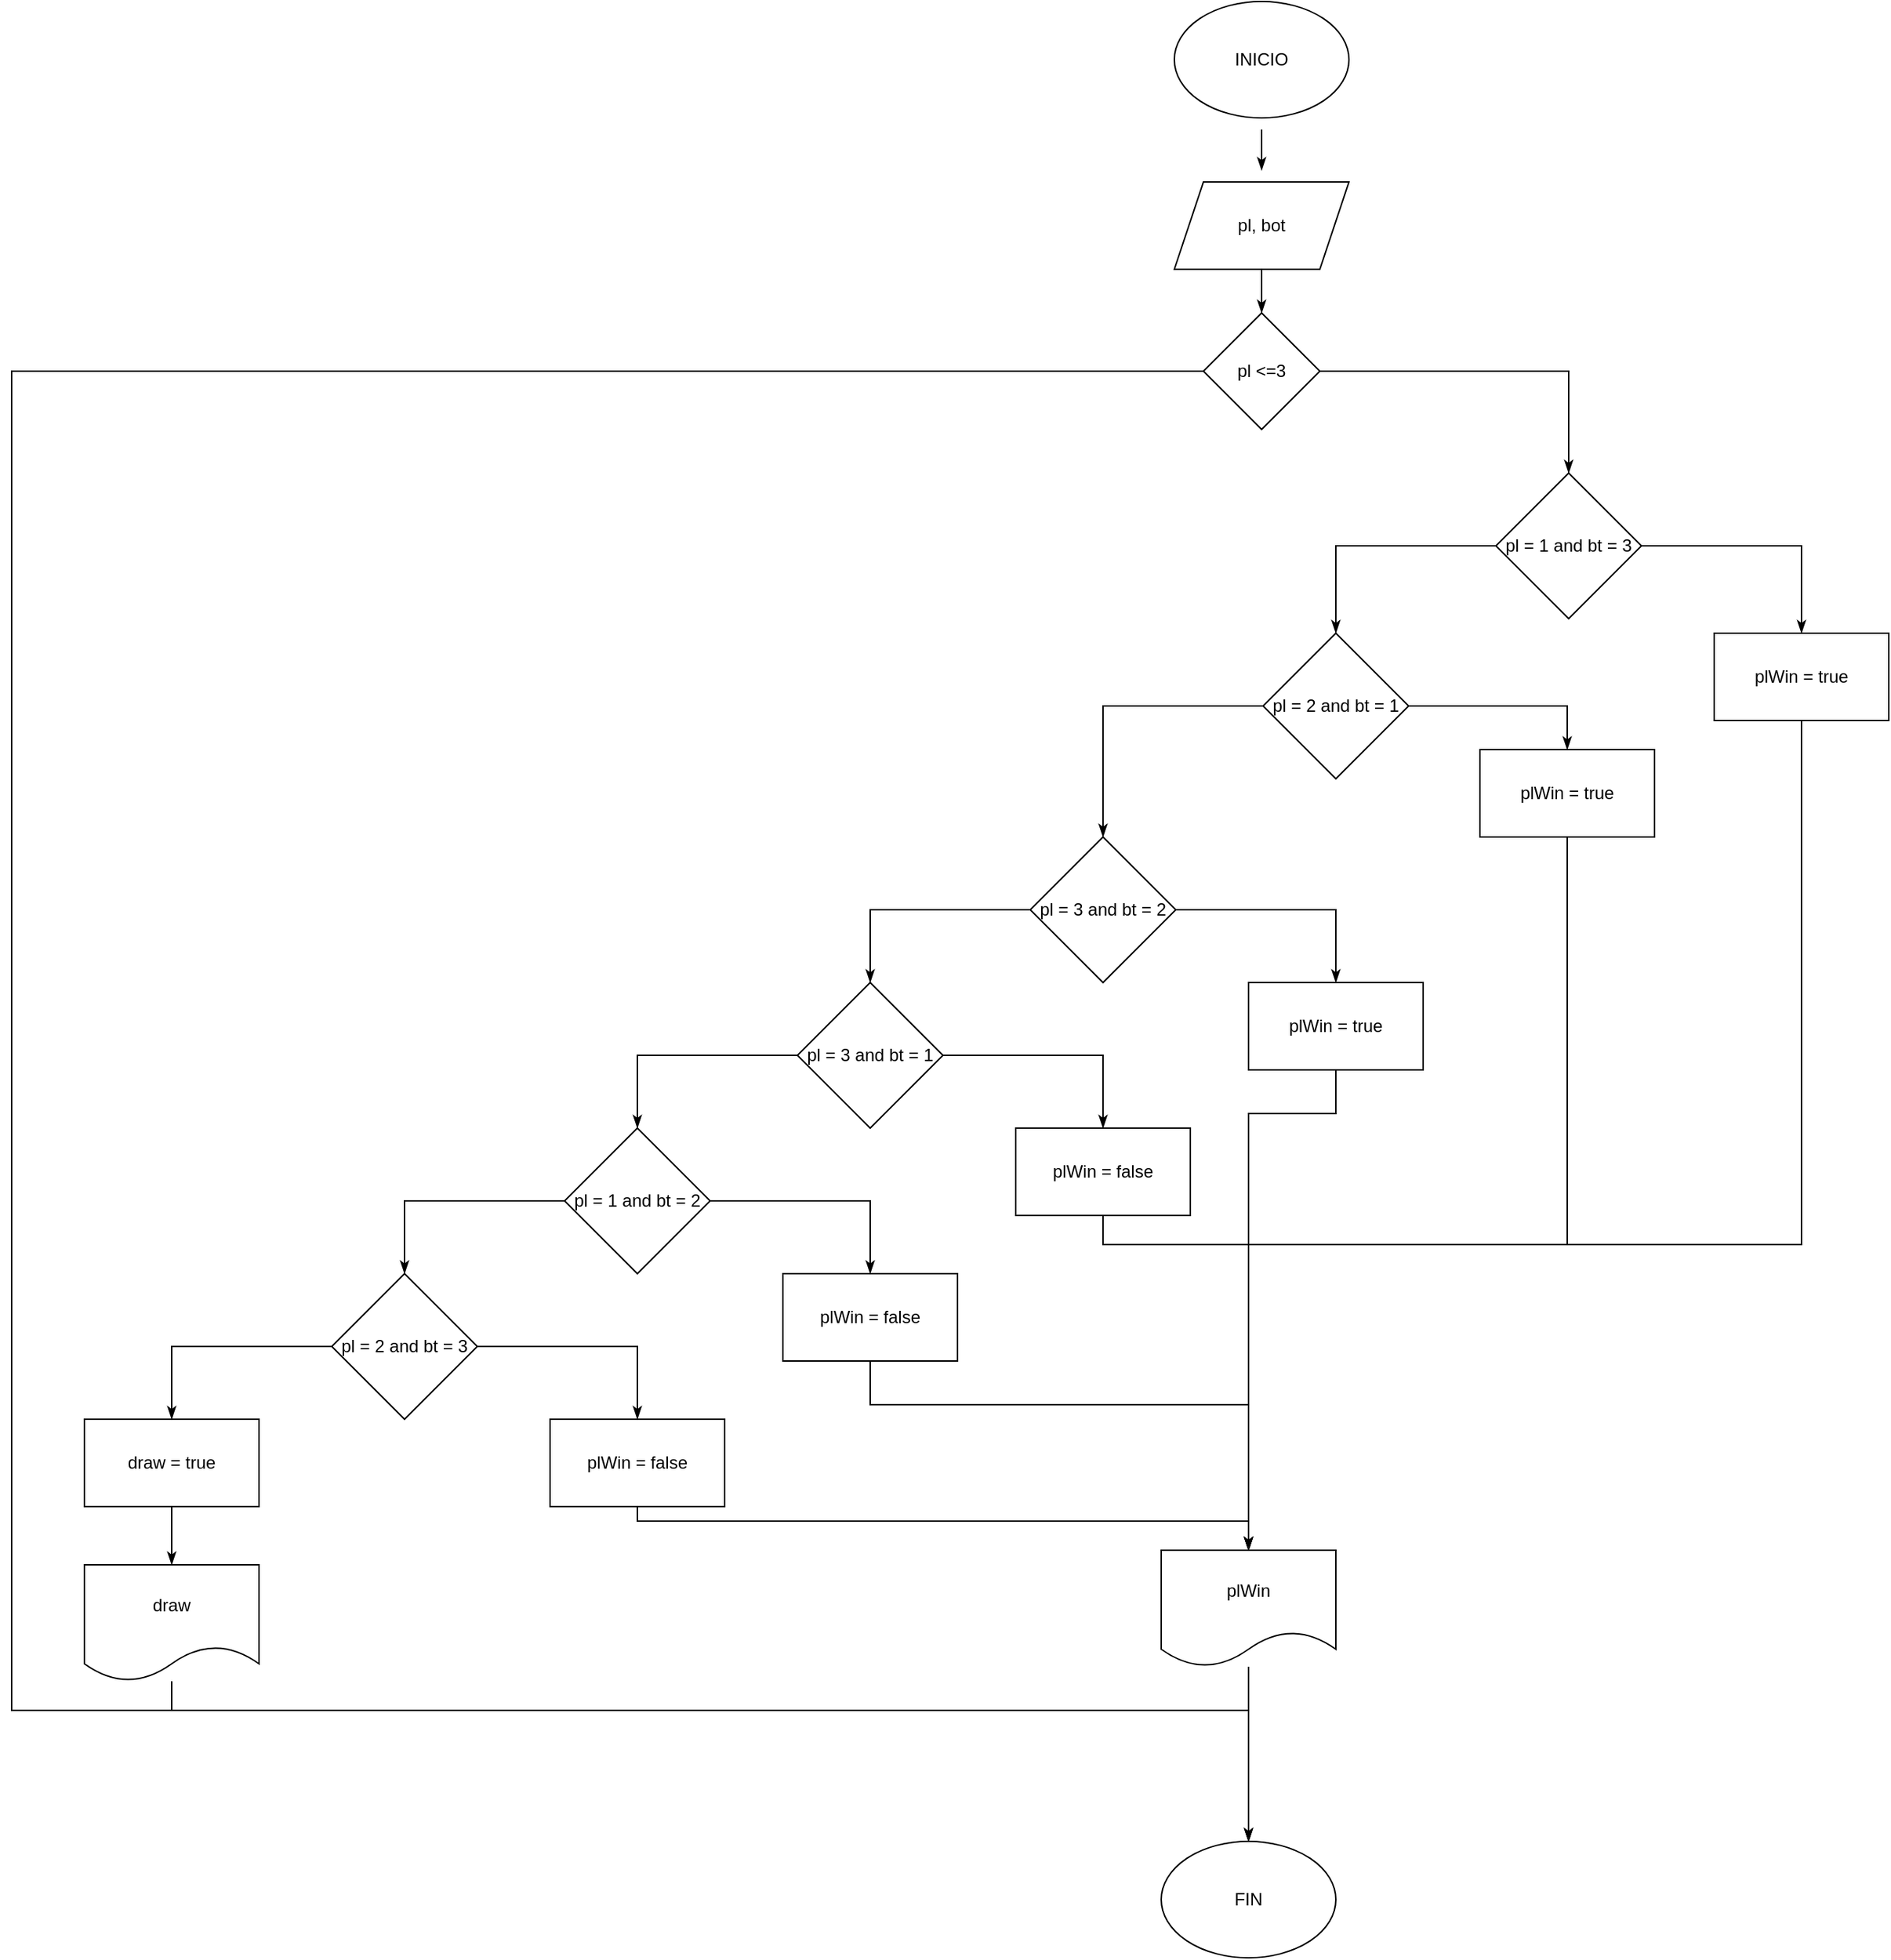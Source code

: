 <mxfile version="20.2.8" type="device"><diagram id="fSqXjFVB6kwRnDXb_oev" name="Página-1"><mxGraphModel dx="2146" dy="2094" grid="1" gridSize="10" guides="1" tooltips="1" connect="1" arrows="1" fold="1" page="0" pageScale="1" pageWidth="827" pageHeight="1169" math="0" shadow="0"><root><mxCell id="0"/><mxCell id="1" parent="0"/><mxCell id="JaduBaSx8LTN4E8An4Na-3" style="edgeStyle=none;curved=1;rounded=0;orthogonalLoop=1;jettySize=auto;html=1;endArrow=classicThin;sourcePerimeterSpacing=8;targetPerimeterSpacing=8;endFill=1;" parent="1" source="JaduBaSx8LTN4E8An4Na-1" target="JaduBaSx8LTN4E8An4Na-2" edge="1"><mxGeometry relative="1" as="geometry"/></mxCell><mxCell id="JaduBaSx8LTN4E8An4Na-1" value="INICIO" style="ellipse;whiteSpace=wrap;html=1;hachureGap=4;" parent="1" vertex="1"><mxGeometry x="119" y="-84" width="120" height="80" as="geometry"/></mxCell><mxCell id="lams3pOT1km6GKlkzL0V-2" style="edgeStyle=orthogonalEdgeStyle;rounded=0;orthogonalLoop=1;jettySize=auto;html=1;endArrow=classicThin;endFill=1;" edge="1" parent="1" source="JaduBaSx8LTN4E8An4Na-2" target="lams3pOT1km6GKlkzL0V-1"><mxGeometry relative="1" as="geometry"/></mxCell><mxCell id="JaduBaSx8LTN4E8An4Na-2" value="pl, bot" style="shape=parallelogram;perimeter=parallelogramPerimeter;whiteSpace=wrap;html=1;fixedSize=1;hachureGap=4;" parent="1" vertex="1"><mxGeometry x="119" y="40" width="120" height="60" as="geometry"/></mxCell><mxCell id="lams3pOT1km6GKlkzL0V-32" style="edgeStyle=orthogonalEdgeStyle;rounded=0;orthogonalLoop=1;jettySize=auto;html=1;endArrow=classicThin;endFill=1;entryX=0.5;entryY=0;entryDx=0;entryDy=0;" edge="1" parent="1" source="lams3pOT1km6GKlkzL0V-1" target="lams3pOT1km6GKlkzL0V-31"><mxGeometry relative="1" as="geometry"><mxPoint x="170" y="1140" as="targetPoint"/><Array as="points"><mxPoint x="-680" y="170"/><mxPoint x="-680" y="1090"/><mxPoint x="170" y="1090"/></Array></mxGeometry></mxCell><mxCell id="lams3pOT1km6GKlkzL0V-33" style="edgeStyle=orthogonalEdgeStyle;rounded=0;orthogonalLoop=1;jettySize=auto;html=1;endArrow=classicThin;endFill=1;" edge="1" parent="1" source="lams3pOT1km6GKlkzL0V-1" target="lams3pOT1km6GKlkzL0V-5"><mxGeometry relative="1" as="geometry"/></mxCell><mxCell id="lams3pOT1km6GKlkzL0V-1" value="pl &amp;lt;=3" style="rhombus;whiteSpace=wrap;html=1;" vertex="1" parent="1"><mxGeometry x="139" y="130" width="80" height="80" as="geometry"/></mxCell><mxCell id="lams3pOT1km6GKlkzL0V-8" value="" style="edgeStyle=orthogonalEdgeStyle;rounded=0;orthogonalLoop=1;jettySize=auto;html=1;endArrow=classicThin;endFill=1;" edge="1" parent="1" source="lams3pOT1km6GKlkzL0V-5" target="lams3pOT1km6GKlkzL0V-7"><mxGeometry relative="1" as="geometry"/></mxCell><mxCell id="lams3pOT1km6GKlkzL0V-10" value="" style="edgeStyle=orthogonalEdgeStyle;rounded=0;orthogonalLoop=1;jettySize=auto;html=1;endArrow=classicThin;endFill=1;" edge="1" parent="1" source="lams3pOT1km6GKlkzL0V-5" target="lams3pOT1km6GKlkzL0V-9"><mxGeometry relative="1" as="geometry"/></mxCell><mxCell id="lams3pOT1km6GKlkzL0V-5" value="pl = 1 and bt = 3" style="rhombus;whiteSpace=wrap;html=1;" vertex="1" parent="1"><mxGeometry x="340" y="240" width="100" height="100" as="geometry"/></mxCell><mxCell id="lams3pOT1km6GKlkzL0V-47" style="edgeStyle=orthogonalEdgeStyle;rounded=0;orthogonalLoop=1;jettySize=auto;html=1;entryX=0.5;entryY=0;entryDx=0;entryDy=0;endArrow=classicThin;endFill=1;" edge="1" parent="1" source="lams3pOT1km6GKlkzL0V-7" target="lams3pOT1km6GKlkzL0V-40"><mxGeometry relative="1" as="geometry"><Array as="points"><mxPoint x="550" y="770"/><mxPoint x="170" y="770"/></Array></mxGeometry></mxCell><mxCell id="lams3pOT1km6GKlkzL0V-7" value="plWin = true" style="whiteSpace=wrap;html=1;" vertex="1" parent="1"><mxGeometry x="490" y="350" width="120" height="60" as="geometry"/></mxCell><mxCell id="lams3pOT1km6GKlkzL0V-13" style="edgeStyle=orthogonalEdgeStyle;rounded=0;orthogonalLoop=1;jettySize=auto;html=1;entryX=0.5;entryY=0;entryDx=0;entryDy=0;endArrow=classicThin;endFill=1;" edge="1" parent="1" source="lams3pOT1km6GKlkzL0V-9" target="lams3pOT1km6GKlkzL0V-12"><mxGeometry relative="1" as="geometry"/></mxCell><mxCell id="lams3pOT1km6GKlkzL0V-15" value="" style="edgeStyle=orthogonalEdgeStyle;rounded=0;orthogonalLoop=1;jettySize=auto;html=1;endArrow=classicThin;endFill=1;" edge="1" parent="1" source="lams3pOT1km6GKlkzL0V-9" target="lams3pOT1km6GKlkzL0V-14"><mxGeometry relative="1" as="geometry"><Array as="points"><mxPoint x="70" y="400"/></Array></mxGeometry></mxCell><mxCell id="lams3pOT1km6GKlkzL0V-9" value="pl = 2 and bt = 1" style="rhombus;whiteSpace=wrap;html=1;" vertex="1" parent="1"><mxGeometry x="180" y="350" width="100" height="100" as="geometry"/></mxCell><mxCell id="lams3pOT1km6GKlkzL0V-46" style="edgeStyle=orthogonalEdgeStyle;rounded=0;orthogonalLoop=1;jettySize=auto;html=1;endArrow=classicThin;endFill=1;" edge="1" parent="1" source="lams3pOT1km6GKlkzL0V-12" target="lams3pOT1km6GKlkzL0V-40"><mxGeometry relative="1" as="geometry"><Array as="points"><mxPoint x="389" y="770"/><mxPoint x="170" y="770"/></Array></mxGeometry></mxCell><mxCell id="lams3pOT1km6GKlkzL0V-12" value="plWin = true" style="whiteSpace=wrap;html=1;" vertex="1" parent="1"><mxGeometry x="329" y="430" width="120" height="60" as="geometry"/></mxCell><mxCell id="lams3pOT1km6GKlkzL0V-19" value="" style="edgeStyle=orthogonalEdgeStyle;rounded=0;orthogonalLoop=1;jettySize=auto;html=1;endArrow=classicThin;endFill=1;" edge="1" parent="1" source="lams3pOT1km6GKlkzL0V-14" target="lams3pOT1km6GKlkzL0V-18"><mxGeometry relative="1" as="geometry"><Array as="points"><mxPoint x="-90" y="540"/></Array></mxGeometry></mxCell><mxCell id="lams3pOT1km6GKlkzL0V-14" value="pl = 3 and bt = 2" style="rhombus;whiteSpace=wrap;html=1;" vertex="1" parent="1"><mxGeometry x="20" y="490" width="100" height="100" as="geometry"/></mxCell><mxCell id="lams3pOT1km6GKlkzL0V-16" style="edgeStyle=orthogonalEdgeStyle;rounded=0;orthogonalLoop=1;jettySize=auto;html=1;entryX=0.5;entryY=0;entryDx=0;entryDy=0;endArrow=classicThin;endFill=1;" edge="1" parent="1" target="lams3pOT1km6GKlkzL0V-17" source="lams3pOT1km6GKlkzL0V-14"><mxGeometry relative="1" as="geometry"><mxPoint x="120" y="600" as="sourcePoint"/></mxGeometry></mxCell><mxCell id="lams3pOT1km6GKlkzL0V-45" style="edgeStyle=orthogonalEdgeStyle;rounded=0;orthogonalLoop=1;jettySize=auto;html=1;endArrow=classicThin;endFill=1;exitX=0.5;exitY=1;exitDx=0;exitDy=0;" edge="1" parent="1" source="lams3pOT1km6GKlkzL0V-17" target="lams3pOT1km6GKlkzL0V-40"><mxGeometry relative="1" as="geometry"><Array as="points"><mxPoint x="230" y="680"/><mxPoint x="170" y="680"/></Array></mxGeometry></mxCell><mxCell id="lams3pOT1km6GKlkzL0V-17" value="plWin = true" style="whiteSpace=wrap;html=1;" vertex="1" parent="1"><mxGeometry x="170" y="590" width="120" height="60" as="geometry"/></mxCell><mxCell id="lams3pOT1km6GKlkzL0V-26" style="edgeStyle=orthogonalEdgeStyle;rounded=0;orthogonalLoop=1;jettySize=auto;html=1;entryX=0.5;entryY=0;entryDx=0;entryDy=0;endArrow=classicThin;endFill=1;" edge="1" parent="1" source="lams3pOT1km6GKlkzL0V-18" target="lams3pOT1km6GKlkzL0V-23"><mxGeometry relative="1" as="geometry"/></mxCell><mxCell id="lams3pOT1km6GKlkzL0V-18" value="pl = 3 and bt = 1" style="rhombus;whiteSpace=wrap;html=1;" vertex="1" parent="1"><mxGeometry x="-140" y="590" width="100" height="100" as="geometry"/></mxCell><mxCell id="lams3pOT1km6GKlkzL0V-21" style="edgeStyle=orthogonalEdgeStyle;rounded=0;orthogonalLoop=1;jettySize=auto;html=1;entryX=0.5;entryY=0;entryDx=0;entryDy=0;endArrow=classicThin;endFill=1;" edge="1" parent="1" target="lams3pOT1km6GKlkzL0V-22" source="lams3pOT1km6GKlkzL0V-18"><mxGeometry relative="1" as="geometry"><mxPoint x="-40" y="640" as="sourcePoint"/></mxGeometry></mxCell><mxCell id="lams3pOT1km6GKlkzL0V-44" style="edgeStyle=orthogonalEdgeStyle;rounded=0;orthogonalLoop=1;jettySize=auto;html=1;entryX=0.5;entryY=0;entryDx=0;entryDy=0;endArrow=classicThin;endFill=1;" edge="1" parent="1" source="lams3pOT1km6GKlkzL0V-22" target="lams3pOT1km6GKlkzL0V-40"><mxGeometry relative="1" as="geometry"><Array as="points"><mxPoint x="70" y="770"/><mxPoint x="170" y="770"/></Array></mxGeometry></mxCell><mxCell id="lams3pOT1km6GKlkzL0V-22" value="plWin = false" style="whiteSpace=wrap;html=1;" vertex="1" parent="1"><mxGeometry x="10" y="690" width="120" height="60" as="geometry"/></mxCell><mxCell id="lams3pOT1km6GKlkzL0V-30" style="edgeStyle=orthogonalEdgeStyle;rounded=0;orthogonalLoop=1;jettySize=auto;html=1;entryX=0.5;entryY=0;entryDx=0;entryDy=0;endArrow=classicThin;endFill=1;" edge="1" parent="1" source="lams3pOT1km6GKlkzL0V-23" target="lams3pOT1km6GKlkzL0V-27"><mxGeometry relative="1" as="geometry"/></mxCell><mxCell id="lams3pOT1km6GKlkzL0V-23" value="pl = 1 and bt = 2" style="rhombus;whiteSpace=wrap;html=1;" vertex="1" parent="1"><mxGeometry x="-300" y="690" width="100" height="100" as="geometry"/></mxCell><mxCell id="lams3pOT1km6GKlkzL0V-24" style="edgeStyle=orthogonalEdgeStyle;rounded=0;orthogonalLoop=1;jettySize=auto;html=1;entryX=0.5;entryY=0;entryDx=0;entryDy=0;endArrow=classicThin;endFill=1;" edge="1" parent="1" source="lams3pOT1km6GKlkzL0V-23" target="lams3pOT1km6GKlkzL0V-25"><mxGeometry relative="1" as="geometry"><mxPoint x="-200" y="740" as="sourcePoint"/></mxGeometry></mxCell><mxCell id="lams3pOT1km6GKlkzL0V-43" style="edgeStyle=orthogonalEdgeStyle;rounded=0;orthogonalLoop=1;jettySize=auto;html=1;endArrow=classicThin;endFill=1;" edge="1" parent="1" source="lams3pOT1km6GKlkzL0V-25" target="lams3pOT1km6GKlkzL0V-40"><mxGeometry relative="1" as="geometry"><Array as="points"><mxPoint x="-90" y="880"/><mxPoint x="170" y="880"/></Array></mxGeometry></mxCell><mxCell id="lams3pOT1km6GKlkzL0V-25" value="plWin = false" style="whiteSpace=wrap;html=1;" vertex="1" parent="1"><mxGeometry x="-150" y="790" width="120" height="60" as="geometry"/></mxCell><mxCell id="lams3pOT1km6GKlkzL0V-35" value="" style="edgeStyle=orthogonalEdgeStyle;rounded=0;orthogonalLoop=1;jettySize=auto;html=1;endArrow=classicThin;endFill=1;" edge="1" parent="1" source="lams3pOT1km6GKlkzL0V-27" target="lams3pOT1km6GKlkzL0V-34"><mxGeometry relative="1" as="geometry"><Array as="points"><mxPoint x="-570" y="840"/></Array></mxGeometry></mxCell><mxCell id="lams3pOT1km6GKlkzL0V-27" value="pl = 2 and bt = 3" style="rhombus;whiteSpace=wrap;html=1;" vertex="1" parent="1"><mxGeometry x="-460" y="790" width="100" height="100" as="geometry"/></mxCell><mxCell id="lams3pOT1km6GKlkzL0V-28" style="edgeStyle=orthogonalEdgeStyle;rounded=0;orthogonalLoop=1;jettySize=auto;html=1;entryX=0.5;entryY=0;entryDx=0;entryDy=0;endArrow=classicThin;endFill=1;" edge="1" parent="1" source="lams3pOT1km6GKlkzL0V-27" target="lams3pOT1km6GKlkzL0V-29"><mxGeometry relative="1" as="geometry"><mxPoint x="-360" y="840" as="sourcePoint"/></mxGeometry></mxCell><mxCell id="lams3pOT1km6GKlkzL0V-42" style="edgeStyle=orthogonalEdgeStyle;rounded=0;orthogonalLoop=1;jettySize=auto;html=1;entryX=0.5;entryY=0;entryDx=0;entryDy=0;endArrow=classicThin;endFill=1;" edge="1" parent="1" source="lams3pOT1km6GKlkzL0V-29" target="lams3pOT1km6GKlkzL0V-40"><mxGeometry relative="1" as="geometry"><Array as="points"><mxPoint x="-250" y="960"/><mxPoint x="170" y="960"/></Array></mxGeometry></mxCell><mxCell id="lams3pOT1km6GKlkzL0V-29" value="plWin = false" style="whiteSpace=wrap;html=1;" vertex="1" parent="1"><mxGeometry x="-310" y="890" width="120" height="60" as="geometry"/></mxCell><mxCell id="lams3pOT1km6GKlkzL0V-31" value="FIN" style="ellipse;whiteSpace=wrap;html=1;" vertex="1" parent="1"><mxGeometry x="110" y="1180" width="120" height="80" as="geometry"/></mxCell><mxCell id="lams3pOT1km6GKlkzL0V-38" style="edgeStyle=orthogonalEdgeStyle;rounded=0;orthogonalLoop=1;jettySize=auto;html=1;endArrow=classicThin;endFill=1;" edge="1" parent="1" source="lams3pOT1km6GKlkzL0V-34" target="lams3pOT1km6GKlkzL0V-36"><mxGeometry relative="1" as="geometry"/></mxCell><mxCell id="lams3pOT1km6GKlkzL0V-34" value="draw = true" style="whiteSpace=wrap;html=1;" vertex="1" parent="1"><mxGeometry x="-630" y="890" width="120" height="60" as="geometry"/></mxCell><mxCell id="lams3pOT1km6GKlkzL0V-39" style="edgeStyle=orthogonalEdgeStyle;rounded=0;orthogonalLoop=1;jettySize=auto;html=1;entryX=0.5;entryY=0;entryDx=0;entryDy=0;endArrow=classicThin;endFill=1;" edge="1" parent="1" source="lams3pOT1km6GKlkzL0V-36" target="lams3pOT1km6GKlkzL0V-31"><mxGeometry relative="1" as="geometry"><Array as="points"><mxPoint x="-570" y="1090"/><mxPoint x="170" y="1090"/></Array></mxGeometry></mxCell><mxCell id="lams3pOT1km6GKlkzL0V-36" value="draw" style="shape=document;whiteSpace=wrap;html=1;boundedLbl=1;" vertex="1" parent="1"><mxGeometry x="-630" y="990" width="120" height="80" as="geometry"/></mxCell><mxCell id="lams3pOT1km6GKlkzL0V-41" style="edgeStyle=orthogonalEdgeStyle;rounded=0;orthogonalLoop=1;jettySize=auto;html=1;endArrow=classicThin;endFill=1;" edge="1" parent="1" source="lams3pOT1km6GKlkzL0V-40" target="lams3pOT1km6GKlkzL0V-31"><mxGeometry relative="1" as="geometry"/></mxCell><mxCell id="lams3pOT1km6GKlkzL0V-40" value="plWin" style="shape=document;whiteSpace=wrap;html=1;boundedLbl=1;" vertex="1" parent="1"><mxGeometry x="110" y="980" width="120" height="80" as="geometry"/></mxCell></root></mxGraphModel></diagram></mxfile>